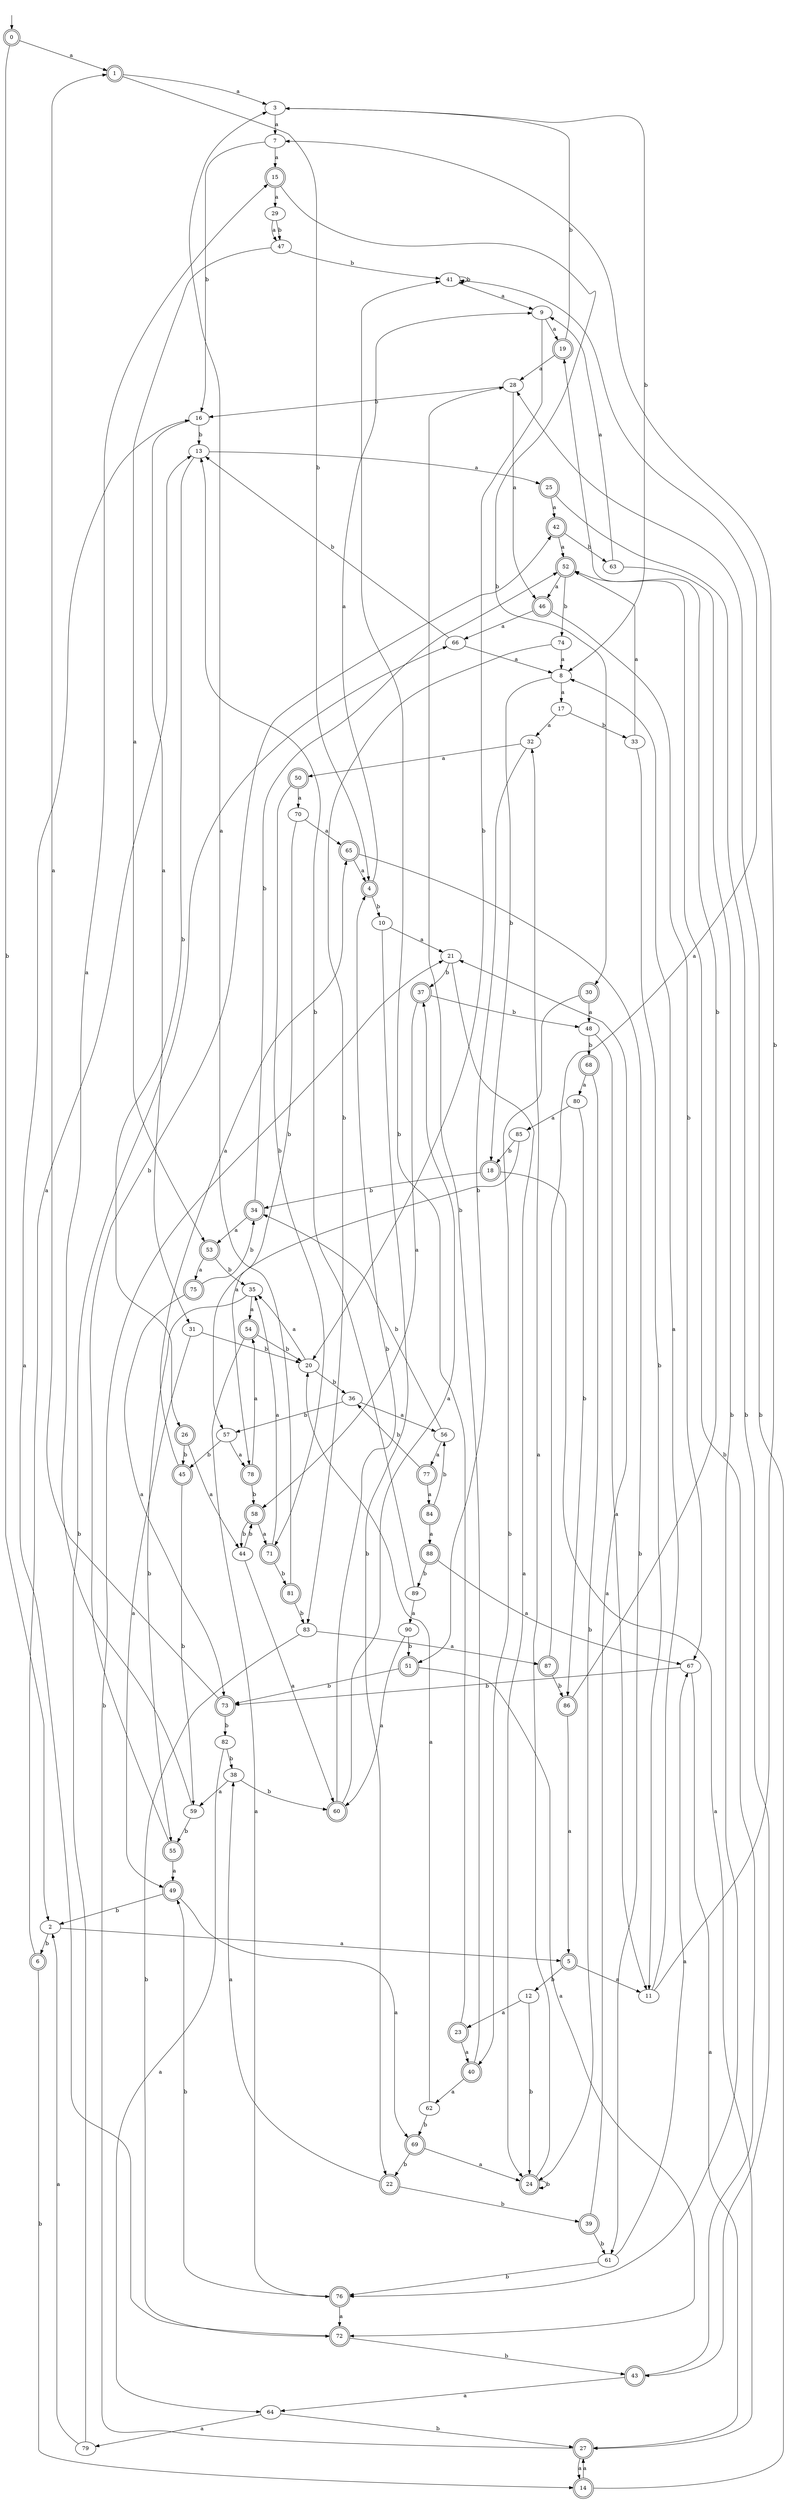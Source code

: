 digraph RandomDFA {
  __start0 [label="", shape=none];
  __start0 -> 0 [label=""];
  0 [shape=circle] [shape=doublecircle]
  0 -> 1 [label="a"]
  0 -> 2 [label="b"]
  1 [shape=doublecircle]
  1 -> 3 [label="a"]
  1 -> 4 [label="b"]
  2
  2 -> 5 [label="a"]
  2 -> 6 [label="b"]
  3
  3 -> 7 [label="a"]
  3 -> 8 [label="b"]
  4 [shape=doublecircle]
  4 -> 9 [label="a"]
  4 -> 10 [label="b"]
  5 [shape=doublecircle]
  5 -> 11 [label="a"]
  5 -> 12 [label="b"]
  6 [shape=doublecircle]
  6 -> 13 [label="a"]
  6 -> 14 [label="b"]
  7
  7 -> 15 [label="a"]
  7 -> 16 [label="b"]
  8
  8 -> 17 [label="a"]
  8 -> 18 [label="b"]
  9
  9 -> 19 [label="a"]
  9 -> 20 [label="b"]
  10
  10 -> 21 [label="a"]
  10 -> 22 [label="b"]
  11
  11 -> 8 [label="a"]
  11 -> 7 [label="b"]
  12
  12 -> 23 [label="a"]
  12 -> 24 [label="b"]
  13
  13 -> 25 [label="a"]
  13 -> 26 [label="b"]
  14 [shape=doublecircle]
  14 -> 27 [label="a"]
  14 -> 28 [label="b"]
  15 [shape=doublecircle]
  15 -> 29 [label="a"]
  15 -> 30 [label="b"]
  16
  16 -> 31 [label="a"]
  16 -> 13 [label="b"]
  17
  17 -> 32 [label="a"]
  17 -> 33 [label="b"]
  18 [shape=doublecircle]
  18 -> 27 [label="a"]
  18 -> 34 [label="b"]
  19 [shape=doublecircle]
  19 -> 28 [label="a"]
  19 -> 3 [label="b"]
  20
  20 -> 35 [label="a"]
  20 -> 36 [label="b"]
  21
  21 -> 24 [label="a"]
  21 -> 37 [label="b"]
  22 [shape=doublecircle]
  22 -> 38 [label="a"]
  22 -> 39 [label="b"]
  23 [shape=doublecircle]
  23 -> 40 [label="a"]
  23 -> 41 [label="b"]
  24 [shape=doublecircle]
  24 -> 32 [label="a"]
  24 -> 24 [label="b"]
  25 [shape=doublecircle]
  25 -> 42 [label="a"]
  25 -> 43 [label="b"]
  26 [shape=doublecircle]
  26 -> 44 [label="a"]
  26 -> 45 [label="b"]
  27 [shape=doublecircle]
  27 -> 14 [label="a"]
  27 -> 21 [label="b"]
  28
  28 -> 46 [label="a"]
  28 -> 16 [label="b"]
  29
  29 -> 47 [label="a"]
  29 -> 47 [label="b"]
  30 [shape=doublecircle]
  30 -> 48 [label="a"]
  30 -> 40 [label="b"]
  31
  31 -> 49 [label="a"]
  31 -> 20 [label="b"]
  32
  32 -> 50 [label="a"]
  32 -> 51 [label="b"]
  33
  33 -> 52 [label="a"]
  33 -> 11 [label="b"]
  34 [shape=doublecircle]
  34 -> 53 [label="a"]
  34 -> 52 [label="b"]
  35
  35 -> 54 [label="a"]
  35 -> 55 [label="b"]
  36
  36 -> 56 [label="a"]
  36 -> 57 [label="b"]
  37 [shape=doublecircle]
  37 -> 58 [label="a"]
  37 -> 48 [label="b"]
  38
  38 -> 59 [label="a"]
  38 -> 60 [label="b"]
  39 [shape=doublecircle]
  39 -> 21 [label="a"]
  39 -> 61 [label="b"]
  40 [shape=doublecircle]
  40 -> 62 [label="a"]
  40 -> 28 [label="b"]
  41
  41 -> 9 [label="a"]
  41 -> 41 [label="b"]
  42 [shape=doublecircle]
  42 -> 52 [label="a"]
  42 -> 63 [label="b"]
  43 [shape=doublecircle]
  43 -> 64 [label="a"]
  43 -> 52 [label="b"]
  44
  44 -> 60 [label="a"]
  44 -> 58 [label="b"]
  45 [shape=doublecircle]
  45 -> 65 [label="a"]
  45 -> 59 [label="b"]
  46 [shape=doublecircle]
  46 -> 66 [label="a"]
  46 -> 67 [label="b"]
  47
  47 -> 53 [label="a"]
  47 -> 41 [label="b"]
  48
  48 -> 11 [label="a"]
  48 -> 68 [label="b"]
  49 [shape=doublecircle]
  49 -> 69 [label="a"]
  49 -> 2 [label="b"]
  50 [shape=doublecircle]
  50 -> 70 [label="a"]
  50 -> 71 [label="b"]
  51 [shape=doublecircle]
  51 -> 72 [label="a"]
  51 -> 73 [label="b"]
  52 [shape=doublecircle]
  52 -> 46 [label="a"]
  52 -> 74 [label="b"]
  53 [shape=doublecircle]
  53 -> 75 [label="a"]
  53 -> 35 [label="b"]
  54 [shape=doublecircle]
  54 -> 76 [label="a"]
  54 -> 20 [label="b"]
  55 [shape=doublecircle]
  55 -> 49 [label="a"]
  55 -> 42 [label="b"]
  56
  56 -> 77 [label="a"]
  56 -> 34 [label="b"]
  57
  57 -> 78 [label="a"]
  57 -> 45 [label="b"]
  58 [shape=doublecircle]
  58 -> 71 [label="a"]
  58 -> 44 [label="b"]
  59
  59 -> 15 [label="a"]
  59 -> 55 [label="b"]
  60 [shape=doublecircle]
  60 -> 37 [label="a"]
  60 -> 4 [label="b"]
  61
  61 -> 67 [label="a"]
  61 -> 76 [label="b"]
  62
  62 -> 20 [label="a"]
  62 -> 69 [label="b"]
  63
  63 -> 9 [label="a"]
  63 -> 76 [label="b"]
  64
  64 -> 79 [label="a"]
  64 -> 27 [label="b"]
  65 [shape=doublecircle]
  65 -> 4 [label="a"]
  65 -> 61 [label="b"]
  66
  66 -> 8 [label="a"]
  66 -> 13 [label="b"]
  67
  67 -> 27 [label="a"]
  67 -> 73 [label="b"]
  68 [shape=doublecircle]
  68 -> 80 [label="a"]
  68 -> 24 [label="b"]
  69 [shape=doublecircle]
  69 -> 24 [label="a"]
  69 -> 22 [label="b"]
  70
  70 -> 65 [label="a"]
  70 -> 78 [label="b"]
  71 [shape=doublecircle]
  71 -> 35 [label="a"]
  71 -> 81 [label="b"]
  72 [shape=doublecircle]
  72 -> 16 [label="a"]
  72 -> 43 [label="b"]
  73 [shape=doublecircle]
  73 -> 1 [label="a"]
  73 -> 82 [label="b"]
  74
  74 -> 8 [label="a"]
  74 -> 83 [label="b"]
  75 [shape=doublecircle]
  75 -> 73 [label="a"]
  75 -> 34 [label="b"]
  76 [shape=doublecircle]
  76 -> 72 [label="a"]
  76 -> 49 [label="b"]
  77 [shape=doublecircle]
  77 -> 84 [label="a"]
  77 -> 36 [label="b"]
  78 [shape=doublecircle]
  78 -> 54 [label="a"]
  78 -> 58 [label="b"]
  79
  79 -> 2 [label="a"]
  79 -> 66 [label="b"]
  80
  80 -> 85 [label="a"]
  80 -> 86 [label="b"]
  81 [shape=doublecircle]
  81 -> 3 [label="a"]
  81 -> 83 [label="b"]
  82
  82 -> 64 [label="a"]
  82 -> 38 [label="b"]
  83
  83 -> 87 [label="a"]
  83 -> 72 [label="b"]
  84 [shape=doublecircle]
  84 -> 88 [label="a"]
  84 -> 56 [label="b"]
  85
  85 -> 57 [label="a"]
  85 -> 18 [label="b"]
  86 [shape=doublecircle]
  86 -> 5 [label="a"]
  86 -> 19 [label="b"]
  87 [shape=doublecircle]
  87 -> 41 [label="a"]
  87 -> 86 [label="b"]
  88 [shape=doublecircle]
  88 -> 67 [label="a"]
  88 -> 89 [label="b"]
  89
  89 -> 90 [label="a"]
  89 -> 13 [label="b"]
  90
  90 -> 60 [label="a"]
  90 -> 51 [label="b"]
}
